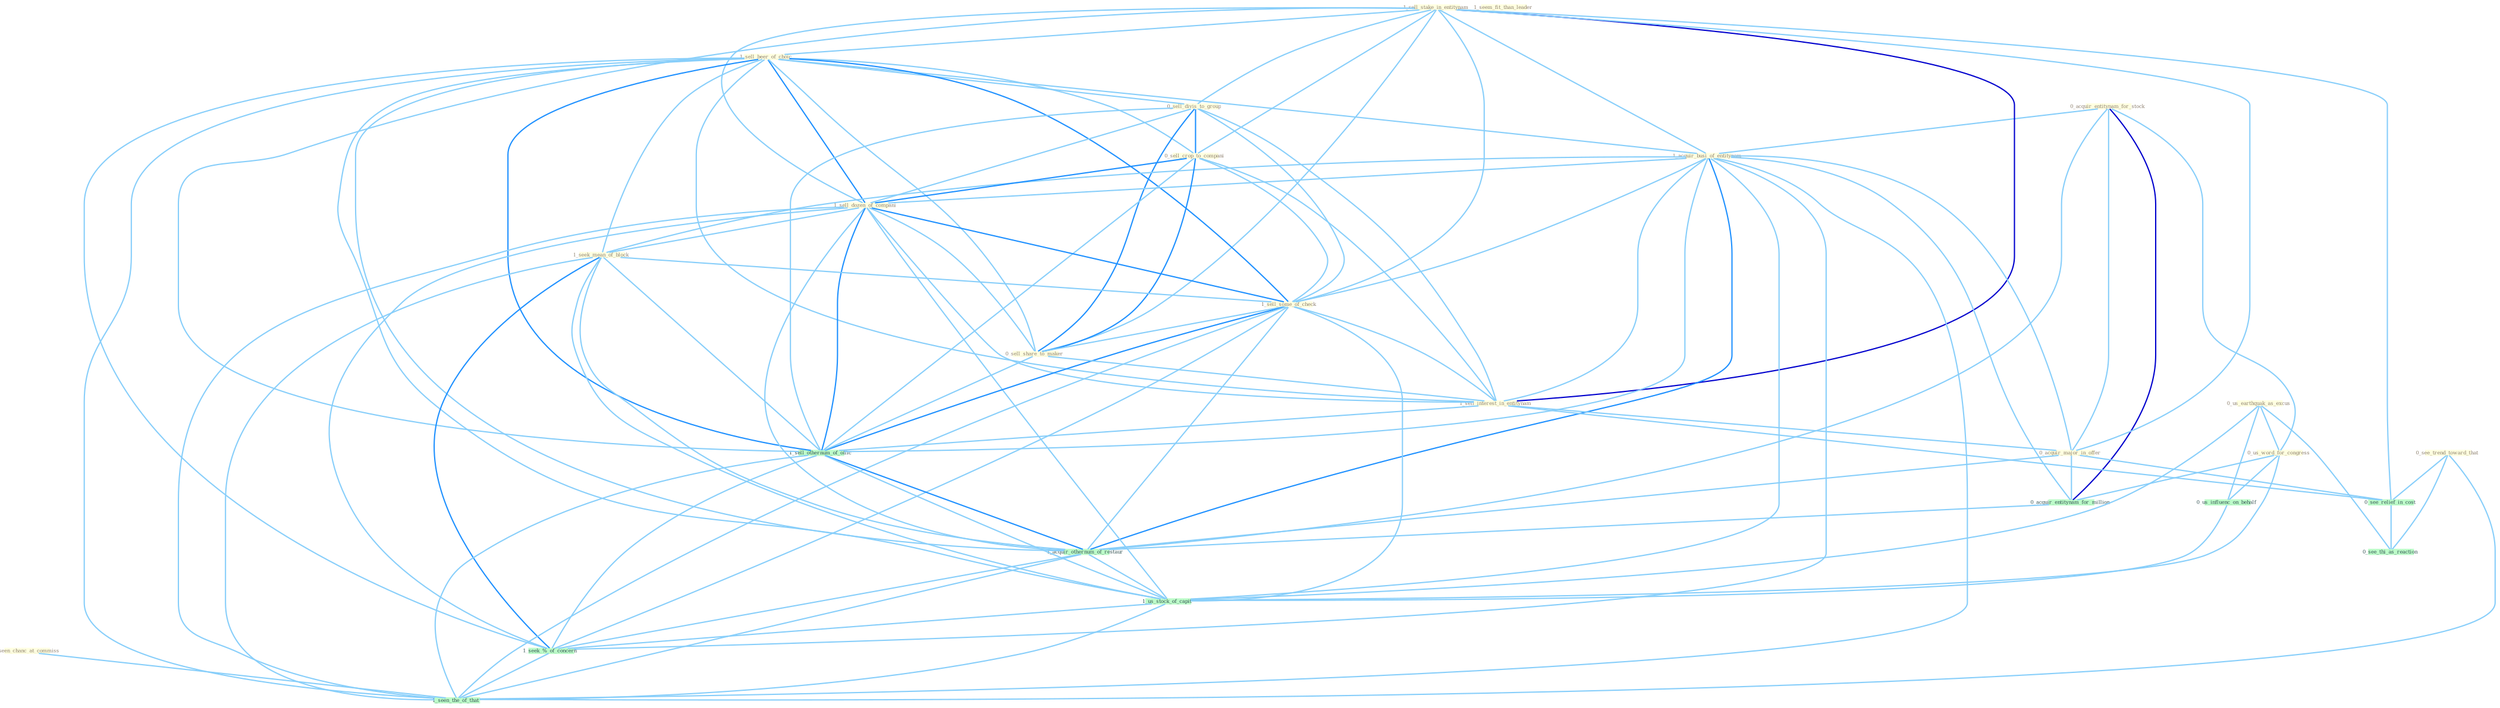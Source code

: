 Graph G{ 
    node
    [shape=polygon,style=filled,width=.5,height=.06,color="#BDFCC9",fixedsize=true,fontsize=4,
    fontcolor="#2f4f4f"];
    {node
    [color="#ffffe0", fontcolor="#8b7d6b"] "0_acquir_entitynam_for_stock " "1_sell_stake_in_entitynam " "1_seen_chanc_at_commiss " "0_see_trend_toward_that " "1_sell_beer_of_choic " "1_seem_fit_than_leader " "0_sell_divis_to_group " "1_acquir_busi_of_entitynam " "0_sell_crop_to_compani " "1_sell_dozen_of_compani " "0_us_earthquak_as_excus " "1_seek_mean_of_block " "1_sell_some_of_check " "0_us_word_for_congress " "0_sell_share_to_maker " "1_sell_interest_in_entitynam " "0_acquir_major_in_offer "}
{node [color="#fff0f5", fontcolor="#b22222"]}
edge [color="#B0E2FF"];

	"0_acquir_entitynam_for_stock " -- "1_acquir_busi_of_entitynam " [w="1", color="#87cefa" ];
	"0_acquir_entitynam_for_stock " -- "0_us_word_for_congress " [w="1", color="#87cefa" ];
	"0_acquir_entitynam_for_stock " -- "0_acquir_major_in_offer " [w="1", color="#87cefa" ];
	"0_acquir_entitynam_for_stock " -- "0_acquir_entitynam_for_million " [w="3", color="#0000cd" , len=0.6];
	"0_acquir_entitynam_for_stock " -- "1_acquir_othernum_of_restaur " [w="1", color="#87cefa" ];
	"1_sell_stake_in_entitynam " -- "1_sell_beer_of_choic " [w="1", color="#87cefa" ];
	"1_sell_stake_in_entitynam " -- "0_sell_divis_to_group " [w="1", color="#87cefa" ];
	"1_sell_stake_in_entitynam " -- "1_acquir_busi_of_entitynam " [w="1", color="#87cefa" ];
	"1_sell_stake_in_entitynam " -- "0_sell_crop_to_compani " [w="1", color="#87cefa" ];
	"1_sell_stake_in_entitynam " -- "1_sell_dozen_of_compani " [w="1", color="#87cefa" ];
	"1_sell_stake_in_entitynam " -- "1_sell_some_of_check " [w="1", color="#87cefa" ];
	"1_sell_stake_in_entitynam " -- "0_sell_share_to_maker " [w="1", color="#87cefa" ];
	"1_sell_stake_in_entitynam " -- "1_sell_interest_in_entitynam " [w="3", color="#0000cd" , len=0.6];
	"1_sell_stake_in_entitynam " -- "0_acquir_major_in_offer " [w="1", color="#87cefa" ];
	"1_sell_stake_in_entitynam " -- "1_sell_othernum_of_offic " [w="1", color="#87cefa" ];
	"1_sell_stake_in_entitynam " -- "0_see_relief_in_cost " [w="1", color="#87cefa" ];
	"1_seen_chanc_at_commiss " -- "1_seen_the_of_that " [w="1", color="#87cefa" ];
	"0_see_trend_toward_that " -- "0_see_relief_in_cost " [w="1", color="#87cefa" ];
	"0_see_trend_toward_that " -- "0_see_thi_as_reaction " [w="1", color="#87cefa" ];
	"0_see_trend_toward_that " -- "1_seen_the_of_that " [w="1", color="#87cefa" ];
	"1_sell_beer_of_choic " -- "0_sell_divis_to_group " [w="1", color="#87cefa" ];
	"1_sell_beer_of_choic " -- "1_acquir_busi_of_entitynam " [w="1", color="#87cefa" ];
	"1_sell_beer_of_choic " -- "0_sell_crop_to_compani " [w="1", color="#87cefa" ];
	"1_sell_beer_of_choic " -- "1_sell_dozen_of_compani " [w="2", color="#1e90ff" , len=0.8];
	"1_sell_beer_of_choic " -- "1_seek_mean_of_block " [w="1", color="#87cefa" ];
	"1_sell_beer_of_choic " -- "1_sell_some_of_check " [w="2", color="#1e90ff" , len=0.8];
	"1_sell_beer_of_choic " -- "0_sell_share_to_maker " [w="1", color="#87cefa" ];
	"1_sell_beer_of_choic " -- "1_sell_interest_in_entitynam " [w="1", color="#87cefa" ];
	"1_sell_beer_of_choic " -- "1_sell_othernum_of_offic " [w="2", color="#1e90ff" , len=0.8];
	"1_sell_beer_of_choic " -- "1_acquir_othernum_of_restaur " [w="1", color="#87cefa" ];
	"1_sell_beer_of_choic " -- "1_us_stock_of_capit " [w="1", color="#87cefa" ];
	"1_sell_beer_of_choic " -- "1_seek_%_of_concern " [w="1", color="#87cefa" ];
	"1_sell_beer_of_choic " -- "1_seen_the_of_that " [w="1", color="#87cefa" ];
	"0_sell_divis_to_group " -- "0_sell_crop_to_compani " [w="2", color="#1e90ff" , len=0.8];
	"0_sell_divis_to_group " -- "1_sell_dozen_of_compani " [w="1", color="#87cefa" ];
	"0_sell_divis_to_group " -- "1_sell_some_of_check " [w="1", color="#87cefa" ];
	"0_sell_divis_to_group " -- "0_sell_share_to_maker " [w="2", color="#1e90ff" , len=0.8];
	"0_sell_divis_to_group " -- "1_sell_interest_in_entitynam " [w="1", color="#87cefa" ];
	"0_sell_divis_to_group " -- "1_sell_othernum_of_offic " [w="1", color="#87cefa" ];
	"1_acquir_busi_of_entitynam " -- "1_sell_dozen_of_compani " [w="1", color="#87cefa" ];
	"1_acquir_busi_of_entitynam " -- "1_seek_mean_of_block " [w="1", color="#87cefa" ];
	"1_acquir_busi_of_entitynam " -- "1_sell_some_of_check " [w="1", color="#87cefa" ];
	"1_acquir_busi_of_entitynam " -- "1_sell_interest_in_entitynam " [w="1", color="#87cefa" ];
	"1_acquir_busi_of_entitynam " -- "0_acquir_major_in_offer " [w="1", color="#87cefa" ];
	"1_acquir_busi_of_entitynam " -- "0_acquir_entitynam_for_million " [w="1", color="#87cefa" ];
	"1_acquir_busi_of_entitynam " -- "1_sell_othernum_of_offic " [w="1", color="#87cefa" ];
	"1_acquir_busi_of_entitynam " -- "1_acquir_othernum_of_restaur " [w="2", color="#1e90ff" , len=0.8];
	"1_acquir_busi_of_entitynam " -- "1_us_stock_of_capit " [w="1", color="#87cefa" ];
	"1_acquir_busi_of_entitynam " -- "1_seek_%_of_concern " [w="1", color="#87cefa" ];
	"1_acquir_busi_of_entitynam " -- "1_seen_the_of_that " [w="1", color="#87cefa" ];
	"0_sell_crop_to_compani " -- "1_sell_dozen_of_compani " [w="2", color="#1e90ff" , len=0.8];
	"0_sell_crop_to_compani " -- "1_sell_some_of_check " [w="1", color="#87cefa" ];
	"0_sell_crop_to_compani " -- "0_sell_share_to_maker " [w="2", color="#1e90ff" , len=0.8];
	"0_sell_crop_to_compani " -- "1_sell_interest_in_entitynam " [w="1", color="#87cefa" ];
	"0_sell_crop_to_compani " -- "1_sell_othernum_of_offic " [w="1", color="#87cefa" ];
	"1_sell_dozen_of_compani " -- "1_seek_mean_of_block " [w="1", color="#87cefa" ];
	"1_sell_dozen_of_compani " -- "1_sell_some_of_check " [w="2", color="#1e90ff" , len=0.8];
	"1_sell_dozen_of_compani " -- "0_sell_share_to_maker " [w="1", color="#87cefa" ];
	"1_sell_dozen_of_compani " -- "1_sell_interest_in_entitynam " [w="1", color="#87cefa" ];
	"1_sell_dozen_of_compani " -- "1_sell_othernum_of_offic " [w="2", color="#1e90ff" , len=0.8];
	"1_sell_dozen_of_compani " -- "1_acquir_othernum_of_restaur " [w="1", color="#87cefa" ];
	"1_sell_dozen_of_compani " -- "1_us_stock_of_capit " [w="1", color="#87cefa" ];
	"1_sell_dozen_of_compani " -- "1_seek_%_of_concern " [w="1", color="#87cefa" ];
	"1_sell_dozen_of_compani " -- "1_seen_the_of_that " [w="1", color="#87cefa" ];
	"0_us_earthquak_as_excus " -- "0_us_word_for_congress " [w="1", color="#87cefa" ];
	"0_us_earthquak_as_excus " -- "0_us_influenc_on_behalf " [w="1", color="#87cefa" ];
	"0_us_earthquak_as_excus " -- "0_see_thi_as_reaction " [w="1", color="#87cefa" ];
	"0_us_earthquak_as_excus " -- "1_us_stock_of_capit " [w="1", color="#87cefa" ];
	"1_seek_mean_of_block " -- "1_sell_some_of_check " [w="1", color="#87cefa" ];
	"1_seek_mean_of_block " -- "1_sell_othernum_of_offic " [w="1", color="#87cefa" ];
	"1_seek_mean_of_block " -- "1_acquir_othernum_of_restaur " [w="1", color="#87cefa" ];
	"1_seek_mean_of_block " -- "1_us_stock_of_capit " [w="1", color="#87cefa" ];
	"1_seek_mean_of_block " -- "1_seek_%_of_concern " [w="2", color="#1e90ff" , len=0.8];
	"1_seek_mean_of_block " -- "1_seen_the_of_that " [w="1", color="#87cefa" ];
	"1_sell_some_of_check " -- "0_sell_share_to_maker " [w="1", color="#87cefa" ];
	"1_sell_some_of_check " -- "1_sell_interest_in_entitynam " [w="1", color="#87cefa" ];
	"1_sell_some_of_check " -- "1_sell_othernum_of_offic " [w="2", color="#1e90ff" , len=0.8];
	"1_sell_some_of_check " -- "1_acquir_othernum_of_restaur " [w="1", color="#87cefa" ];
	"1_sell_some_of_check " -- "1_us_stock_of_capit " [w="1", color="#87cefa" ];
	"1_sell_some_of_check " -- "1_seek_%_of_concern " [w="1", color="#87cefa" ];
	"1_sell_some_of_check " -- "1_seen_the_of_that " [w="1", color="#87cefa" ];
	"0_us_word_for_congress " -- "0_acquir_entitynam_for_million " [w="1", color="#87cefa" ];
	"0_us_word_for_congress " -- "0_us_influenc_on_behalf " [w="1", color="#87cefa" ];
	"0_us_word_for_congress " -- "1_us_stock_of_capit " [w="1", color="#87cefa" ];
	"0_sell_share_to_maker " -- "1_sell_interest_in_entitynam " [w="1", color="#87cefa" ];
	"0_sell_share_to_maker " -- "1_sell_othernum_of_offic " [w="1", color="#87cefa" ];
	"1_sell_interest_in_entitynam " -- "0_acquir_major_in_offer " [w="1", color="#87cefa" ];
	"1_sell_interest_in_entitynam " -- "1_sell_othernum_of_offic " [w="1", color="#87cefa" ];
	"1_sell_interest_in_entitynam " -- "0_see_relief_in_cost " [w="1", color="#87cefa" ];
	"0_acquir_major_in_offer " -- "0_acquir_entitynam_for_million " [w="1", color="#87cefa" ];
	"0_acquir_major_in_offer " -- "0_see_relief_in_cost " [w="1", color="#87cefa" ];
	"0_acquir_major_in_offer " -- "1_acquir_othernum_of_restaur " [w="1", color="#87cefa" ];
	"0_acquir_entitynam_for_million " -- "1_acquir_othernum_of_restaur " [w="1", color="#87cefa" ];
	"1_sell_othernum_of_offic " -- "1_acquir_othernum_of_restaur " [w="2", color="#1e90ff" , len=0.8];
	"1_sell_othernum_of_offic " -- "1_us_stock_of_capit " [w="1", color="#87cefa" ];
	"1_sell_othernum_of_offic " -- "1_seek_%_of_concern " [w="1", color="#87cefa" ];
	"1_sell_othernum_of_offic " -- "1_seen_the_of_that " [w="1", color="#87cefa" ];
	"0_us_influenc_on_behalf " -- "1_us_stock_of_capit " [w="1", color="#87cefa" ];
	"0_see_relief_in_cost " -- "0_see_thi_as_reaction " [w="1", color="#87cefa" ];
	"1_acquir_othernum_of_restaur " -- "1_us_stock_of_capit " [w="1", color="#87cefa" ];
	"1_acquir_othernum_of_restaur " -- "1_seek_%_of_concern " [w="1", color="#87cefa" ];
	"1_acquir_othernum_of_restaur " -- "1_seen_the_of_that " [w="1", color="#87cefa" ];
	"1_us_stock_of_capit " -- "1_seek_%_of_concern " [w="1", color="#87cefa" ];
	"1_us_stock_of_capit " -- "1_seen_the_of_that " [w="1", color="#87cefa" ];
	"1_seek_%_of_concern " -- "1_seen_the_of_that " [w="1", color="#87cefa" ];
}